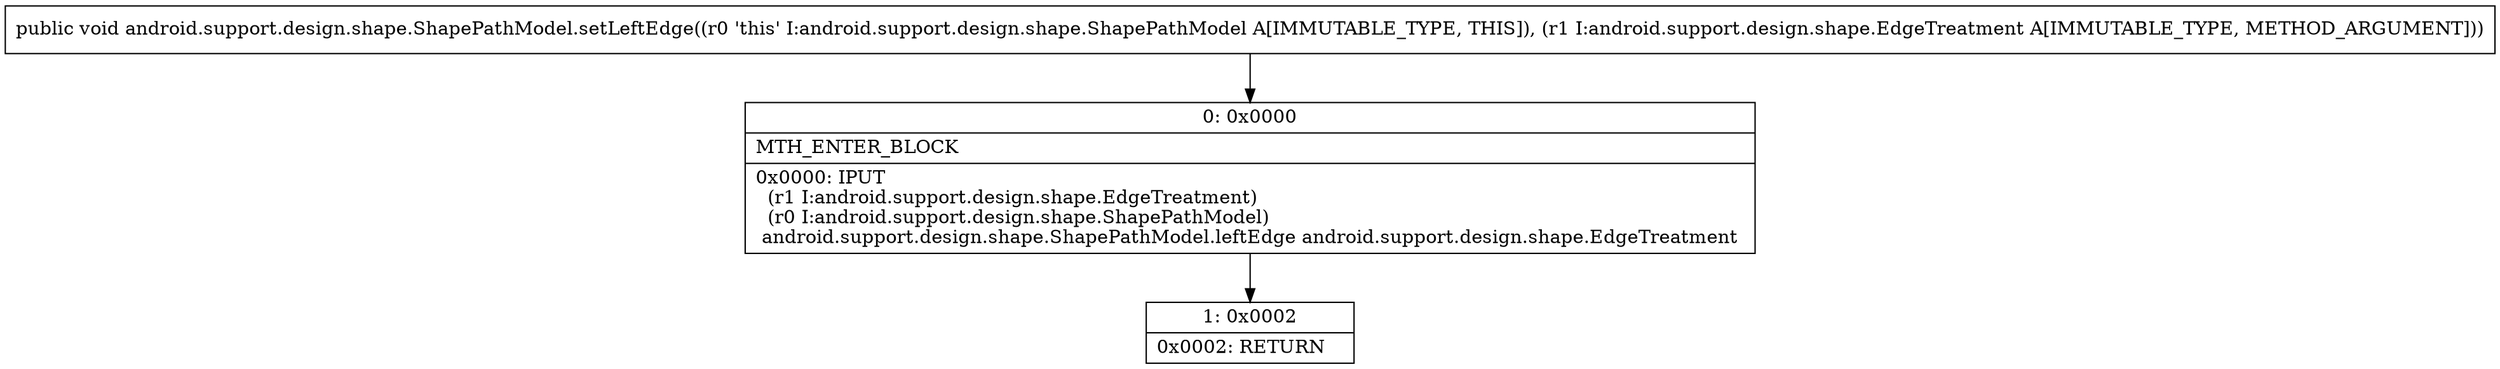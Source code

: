 digraph "CFG forandroid.support.design.shape.ShapePathModel.setLeftEdge(Landroid\/support\/design\/shape\/EdgeTreatment;)V" {
Node_0 [shape=record,label="{0\:\ 0x0000|MTH_ENTER_BLOCK\l|0x0000: IPUT  \l  (r1 I:android.support.design.shape.EdgeTreatment)\l  (r0 I:android.support.design.shape.ShapePathModel)\l android.support.design.shape.ShapePathModel.leftEdge android.support.design.shape.EdgeTreatment \l}"];
Node_1 [shape=record,label="{1\:\ 0x0002|0x0002: RETURN   \l}"];
MethodNode[shape=record,label="{public void android.support.design.shape.ShapePathModel.setLeftEdge((r0 'this' I:android.support.design.shape.ShapePathModel A[IMMUTABLE_TYPE, THIS]), (r1 I:android.support.design.shape.EdgeTreatment A[IMMUTABLE_TYPE, METHOD_ARGUMENT])) }"];
MethodNode -> Node_0;
Node_0 -> Node_1;
}

